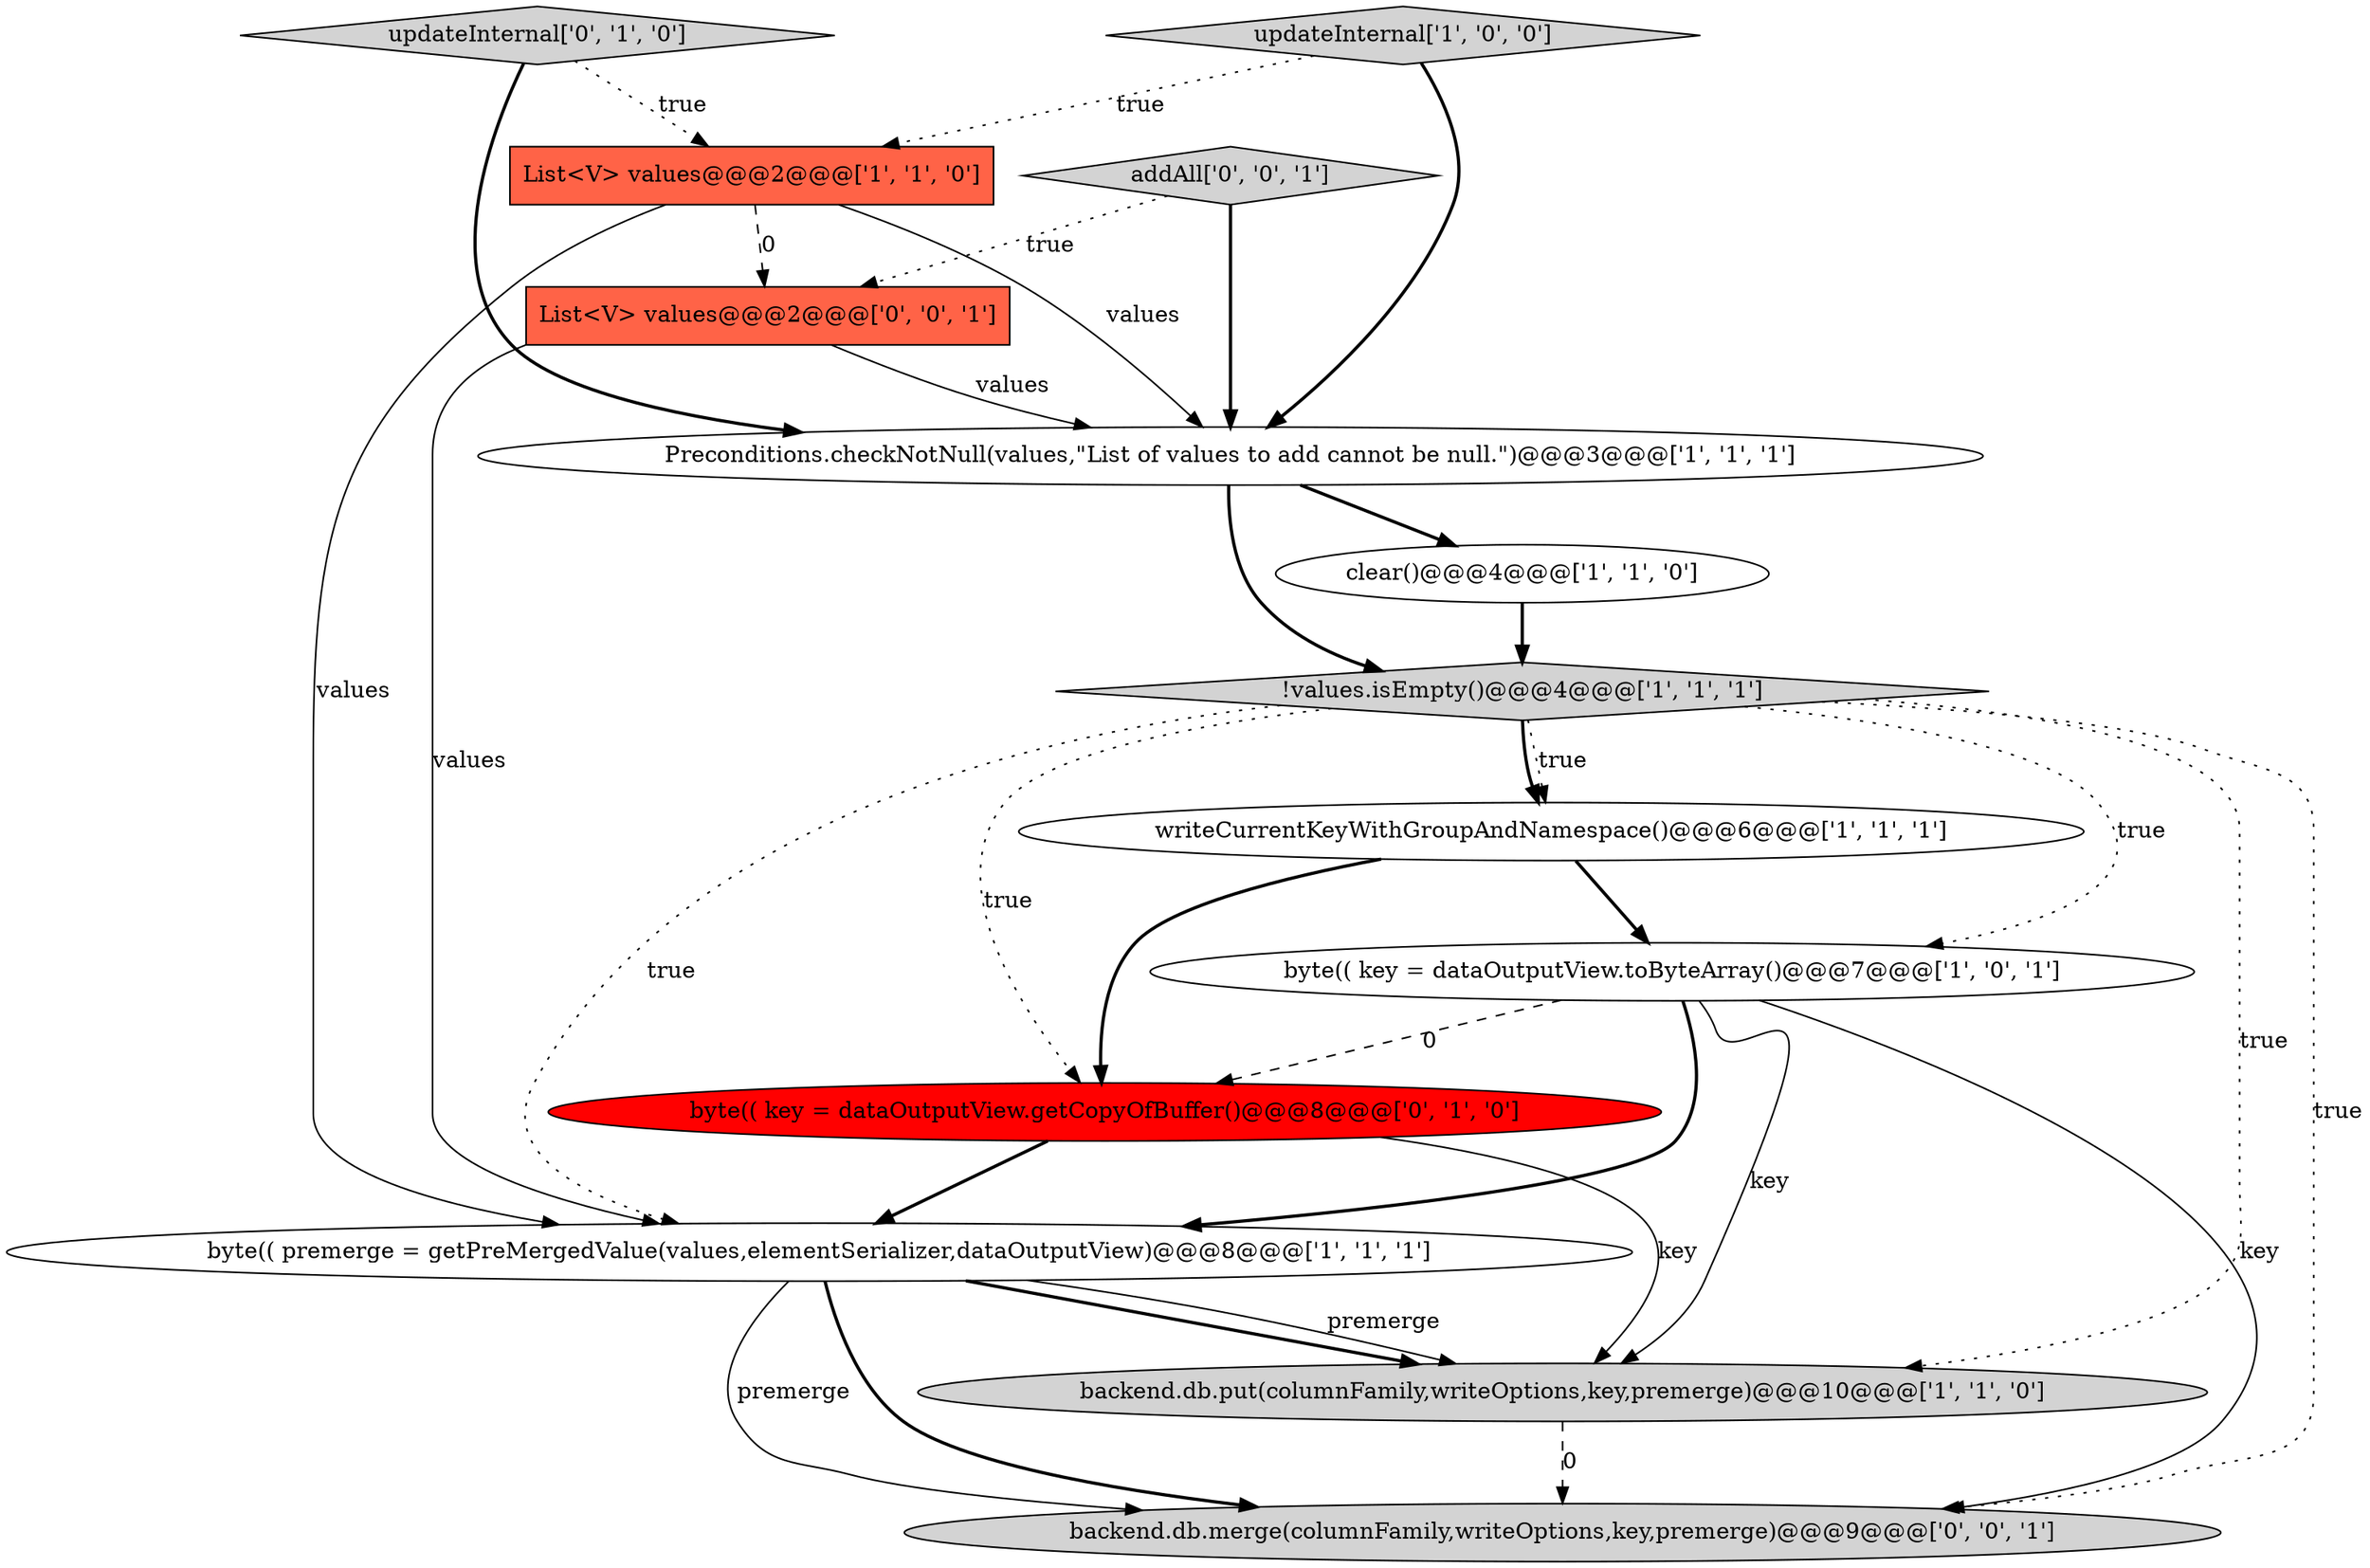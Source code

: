 digraph {
8 [style = filled, label = "clear()@@@4@@@['1', '1', '0']", fillcolor = white, shape = ellipse image = "AAA0AAABBB1BBB"];
2 [style = filled, label = "byte(( premerge = getPreMergedValue(values,elementSerializer,dataOutputView)@@@8@@@['1', '1', '1']", fillcolor = white, shape = ellipse image = "AAA0AAABBB1BBB"];
4 [style = filled, label = "Preconditions.checkNotNull(values,\"List of values to add cannot be null.\")@@@3@@@['1', '1', '1']", fillcolor = white, shape = ellipse image = "AAA0AAABBB1BBB"];
3 [style = filled, label = "updateInternal['1', '0', '0']", fillcolor = lightgray, shape = diamond image = "AAA0AAABBB1BBB"];
13 [style = filled, label = "backend.db.merge(columnFamily,writeOptions,key,premerge)@@@9@@@['0', '0', '1']", fillcolor = lightgray, shape = ellipse image = "AAA0AAABBB3BBB"];
9 [style = filled, label = "updateInternal['0', '1', '0']", fillcolor = lightgray, shape = diamond image = "AAA0AAABBB2BBB"];
12 [style = filled, label = "List<V> values@@@2@@@['0', '0', '1']", fillcolor = tomato, shape = box image = "AAA0AAABBB3BBB"];
11 [style = filled, label = "addAll['0', '0', '1']", fillcolor = lightgray, shape = diamond image = "AAA0AAABBB3BBB"];
1 [style = filled, label = "writeCurrentKeyWithGroupAndNamespace()@@@6@@@['1', '1', '1']", fillcolor = white, shape = ellipse image = "AAA0AAABBB1BBB"];
5 [style = filled, label = "byte(( key = dataOutputView.toByteArray()@@@7@@@['1', '0', '1']", fillcolor = white, shape = ellipse image = "AAA0AAABBB1BBB"];
6 [style = filled, label = "backend.db.put(columnFamily,writeOptions,key,premerge)@@@10@@@['1', '1', '0']", fillcolor = lightgray, shape = ellipse image = "AAA0AAABBB1BBB"];
10 [style = filled, label = "byte(( key = dataOutputView.getCopyOfBuffer()@@@8@@@['0', '1', '0']", fillcolor = red, shape = ellipse image = "AAA1AAABBB2BBB"];
7 [style = filled, label = "List<V> values@@@2@@@['1', '1', '0']", fillcolor = tomato, shape = box image = "AAA0AAABBB1BBB"];
0 [style = filled, label = "!values.isEmpty()@@@4@@@['1', '1', '1']", fillcolor = lightgray, shape = diamond image = "AAA0AAABBB1BBB"];
1->5 [style = bold, label=""];
7->4 [style = solid, label="values"];
3->7 [style = dotted, label="true"];
2->13 [style = solid, label="premerge"];
0->5 [style = dotted, label="true"];
0->13 [style = dotted, label="true"];
0->10 [style = dotted, label="true"];
2->6 [style = bold, label=""];
9->4 [style = bold, label=""];
11->4 [style = bold, label=""];
2->6 [style = solid, label="premerge"];
11->12 [style = dotted, label="true"];
7->2 [style = solid, label="values"];
0->6 [style = dotted, label="true"];
3->4 [style = bold, label=""];
4->0 [style = bold, label=""];
2->13 [style = bold, label=""];
8->0 [style = bold, label=""];
5->2 [style = bold, label=""];
6->13 [style = dashed, label="0"];
5->10 [style = dashed, label="0"];
12->2 [style = solid, label="values"];
0->1 [style = bold, label=""];
7->12 [style = dashed, label="0"];
12->4 [style = solid, label="values"];
4->8 [style = bold, label=""];
10->2 [style = bold, label=""];
10->6 [style = solid, label="key"];
0->2 [style = dotted, label="true"];
9->7 [style = dotted, label="true"];
1->10 [style = bold, label=""];
5->13 [style = solid, label="key"];
0->1 [style = dotted, label="true"];
5->6 [style = solid, label="key"];
}
